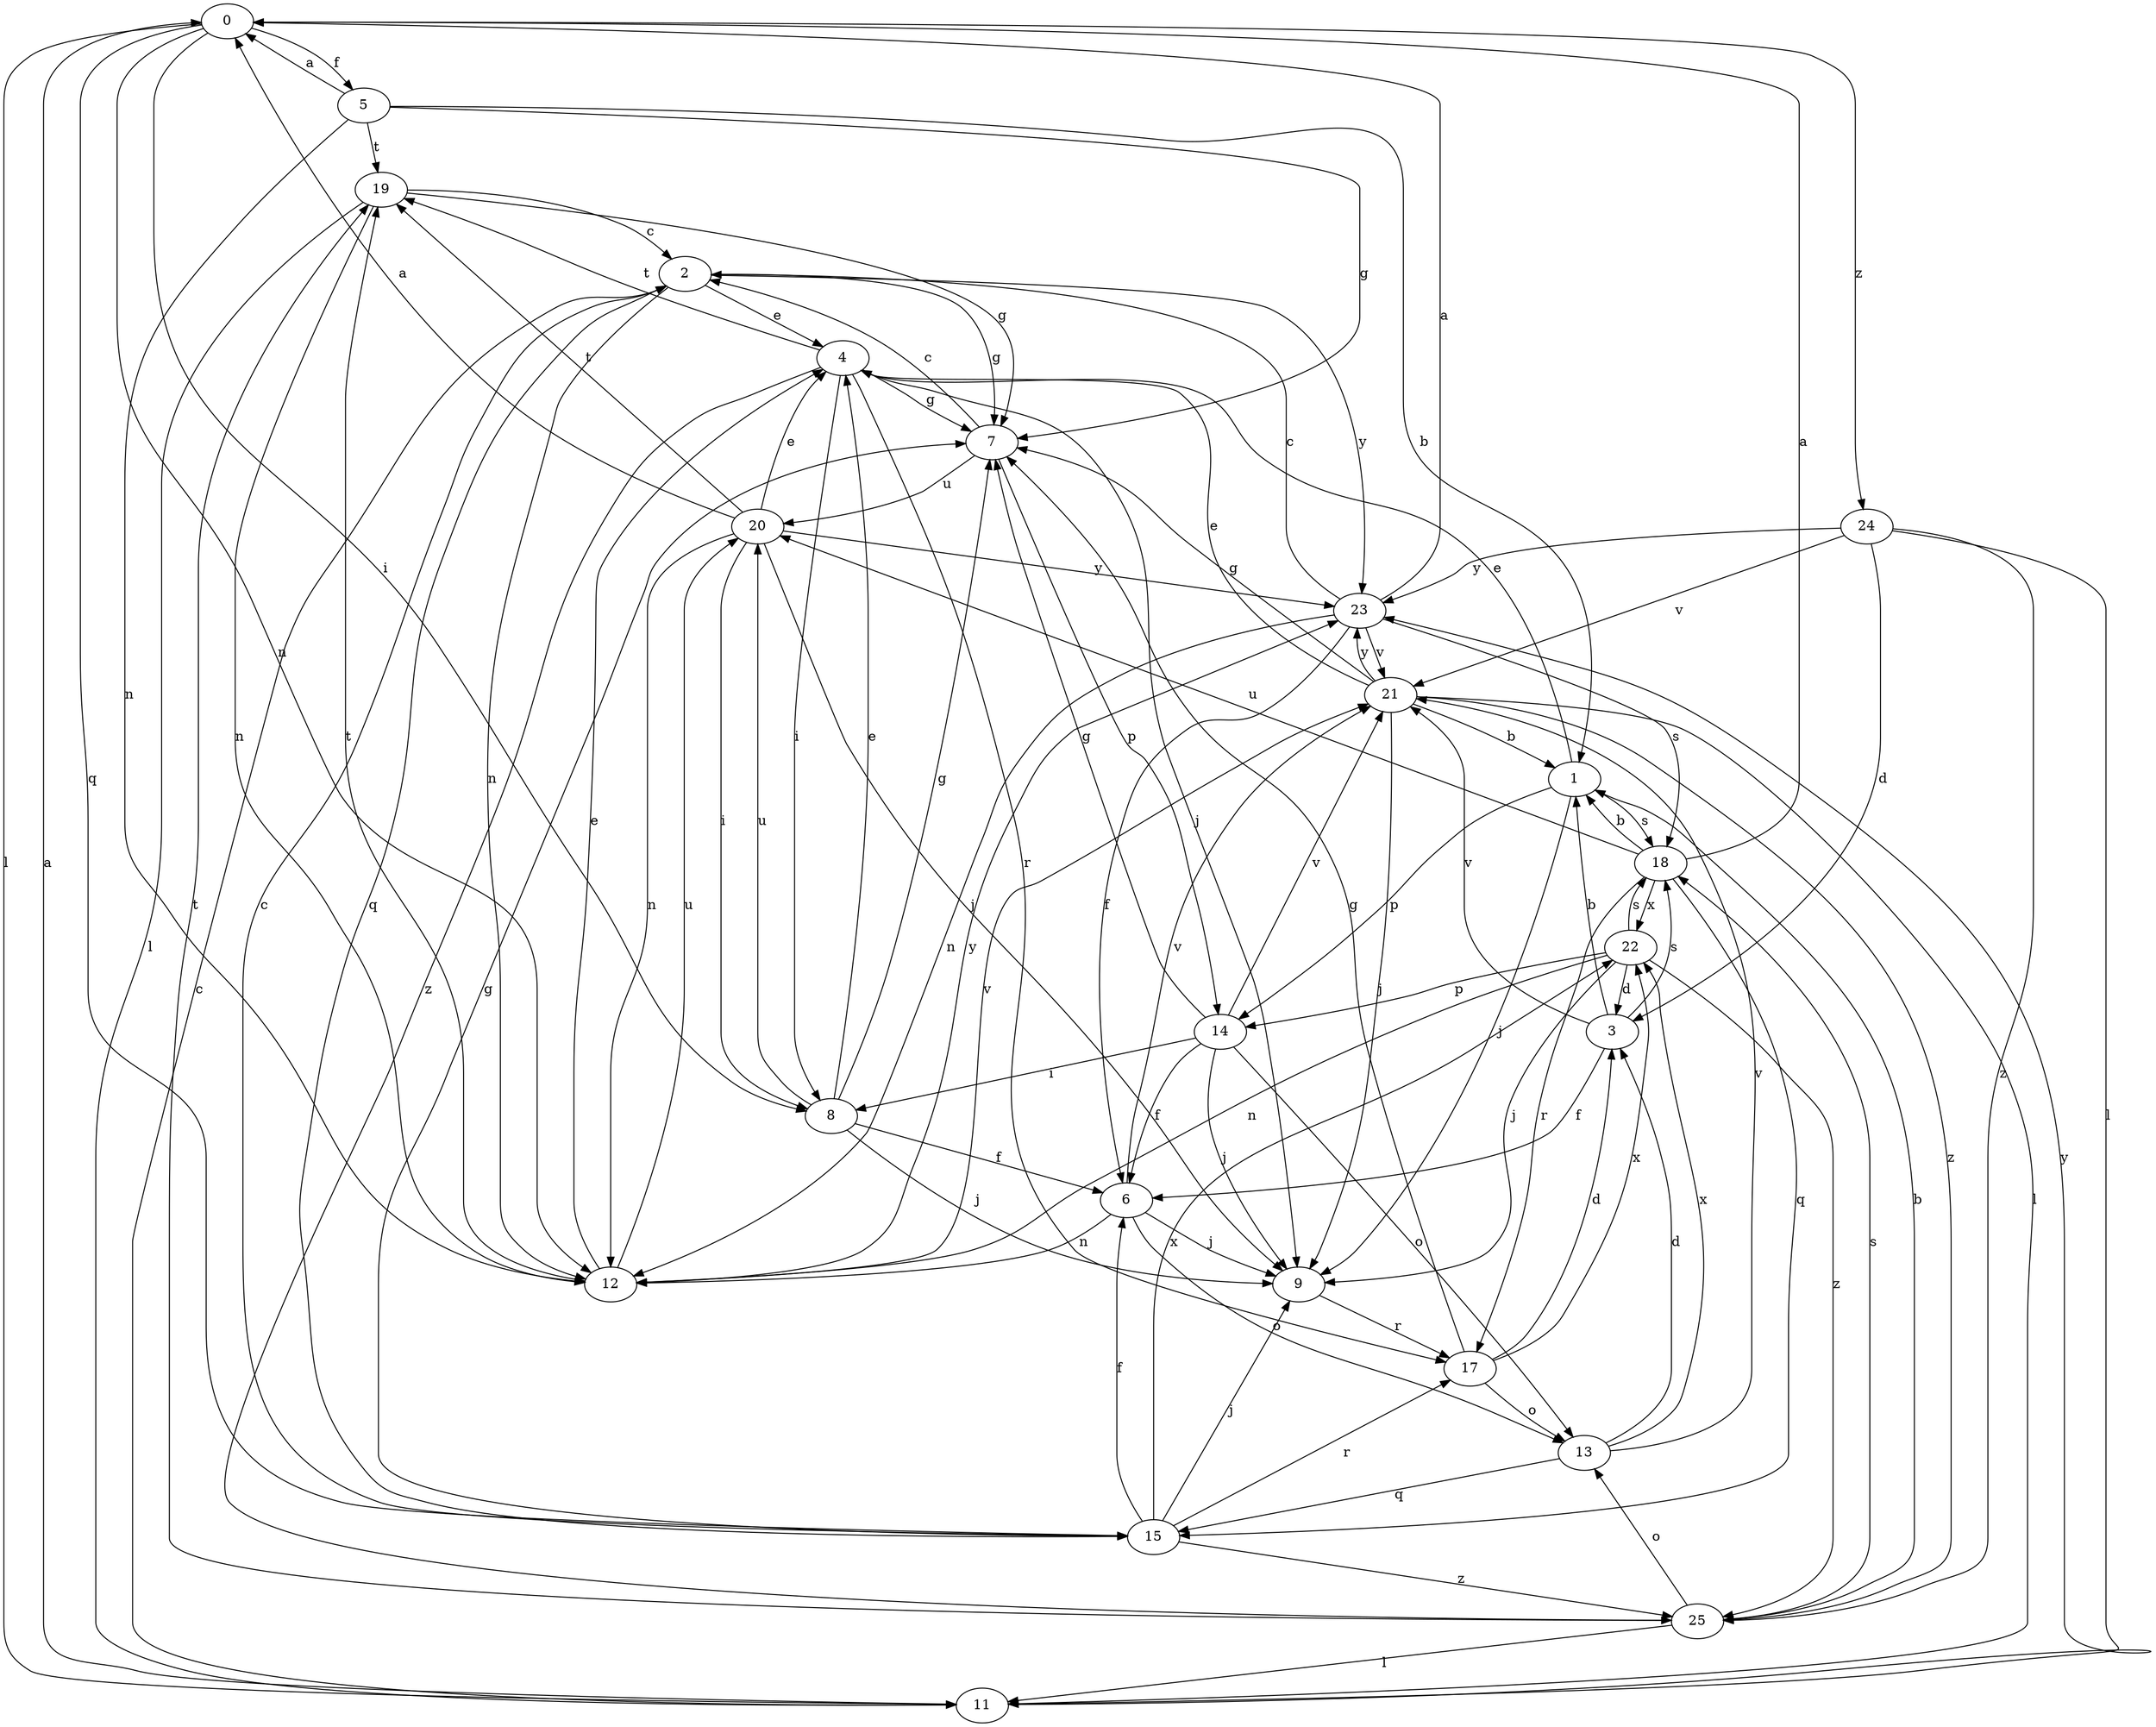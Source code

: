 strict digraph  {
0;
1;
2;
3;
4;
5;
6;
7;
8;
9;
11;
12;
13;
14;
15;
17;
18;
19;
20;
21;
22;
23;
24;
25;
0 -> 5  [label=f];
0 -> 8  [label=i];
0 -> 11  [label=l];
0 -> 12  [label=n];
0 -> 15  [label=q];
0 -> 24  [label=z];
1 -> 4  [label=e];
1 -> 9  [label=j];
1 -> 14  [label=p];
1 -> 18  [label=s];
2 -> 4  [label=e];
2 -> 7  [label=g];
2 -> 12  [label=n];
2 -> 15  [label=q];
2 -> 23  [label=y];
3 -> 1  [label=b];
3 -> 6  [label=f];
3 -> 18  [label=s];
3 -> 21  [label=v];
4 -> 7  [label=g];
4 -> 8  [label=i];
4 -> 9  [label=j];
4 -> 17  [label=r];
4 -> 19  [label=t];
4 -> 25  [label=z];
5 -> 0  [label=a];
5 -> 1  [label=b];
5 -> 7  [label=g];
5 -> 12  [label=n];
5 -> 19  [label=t];
6 -> 9  [label=j];
6 -> 12  [label=n];
6 -> 13  [label=o];
6 -> 21  [label=v];
7 -> 2  [label=c];
7 -> 14  [label=p];
7 -> 20  [label=u];
8 -> 4  [label=e];
8 -> 6  [label=f];
8 -> 7  [label=g];
8 -> 9  [label=j];
8 -> 20  [label=u];
9 -> 17  [label=r];
11 -> 0  [label=a];
11 -> 2  [label=c];
11 -> 23  [label=y];
12 -> 4  [label=e];
12 -> 19  [label=t];
12 -> 20  [label=u];
12 -> 21  [label=v];
12 -> 23  [label=y];
13 -> 3  [label=d];
13 -> 15  [label=q];
13 -> 21  [label=v];
13 -> 22  [label=x];
14 -> 6  [label=f];
14 -> 7  [label=g];
14 -> 8  [label=i];
14 -> 9  [label=j];
14 -> 13  [label=o];
14 -> 21  [label=v];
15 -> 2  [label=c];
15 -> 6  [label=f];
15 -> 7  [label=g];
15 -> 9  [label=j];
15 -> 17  [label=r];
15 -> 22  [label=x];
15 -> 25  [label=z];
17 -> 3  [label=d];
17 -> 7  [label=g];
17 -> 13  [label=o];
17 -> 22  [label=x];
18 -> 0  [label=a];
18 -> 1  [label=b];
18 -> 15  [label=q];
18 -> 17  [label=r];
18 -> 20  [label=u];
18 -> 22  [label=x];
19 -> 2  [label=c];
19 -> 7  [label=g];
19 -> 11  [label=l];
19 -> 12  [label=n];
20 -> 0  [label=a];
20 -> 4  [label=e];
20 -> 8  [label=i];
20 -> 9  [label=j];
20 -> 12  [label=n];
20 -> 19  [label=t];
20 -> 23  [label=y];
21 -> 1  [label=b];
21 -> 4  [label=e];
21 -> 7  [label=g];
21 -> 9  [label=j];
21 -> 11  [label=l];
21 -> 23  [label=y];
21 -> 25  [label=z];
22 -> 3  [label=d];
22 -> 9  [label=j];
22 -> 12  [label=n];
22 -> 14  [label=p];
22 -> 18  [label=s];
22 -> 25  [label=z];
23 -> 0  [label=a];
23 -> 2  [label=c];
23 -> 6  [label=f];
23 -> 12  [label=n];
23 -> 18  [label=s];
23 -> 21  [label=v];
24 -> 3  [label=d];
24 -> 11  [label=l];
24 -> 21  [label=v];
24 -> 23  [label=y];
24 -> 25  [label=z];
25 -> 1  [label=b];
25 -> 11  [label=l];
25 -> 13  [label=o];
25 -> 18  [label=s];
25 -> 19  [label=t];
}
